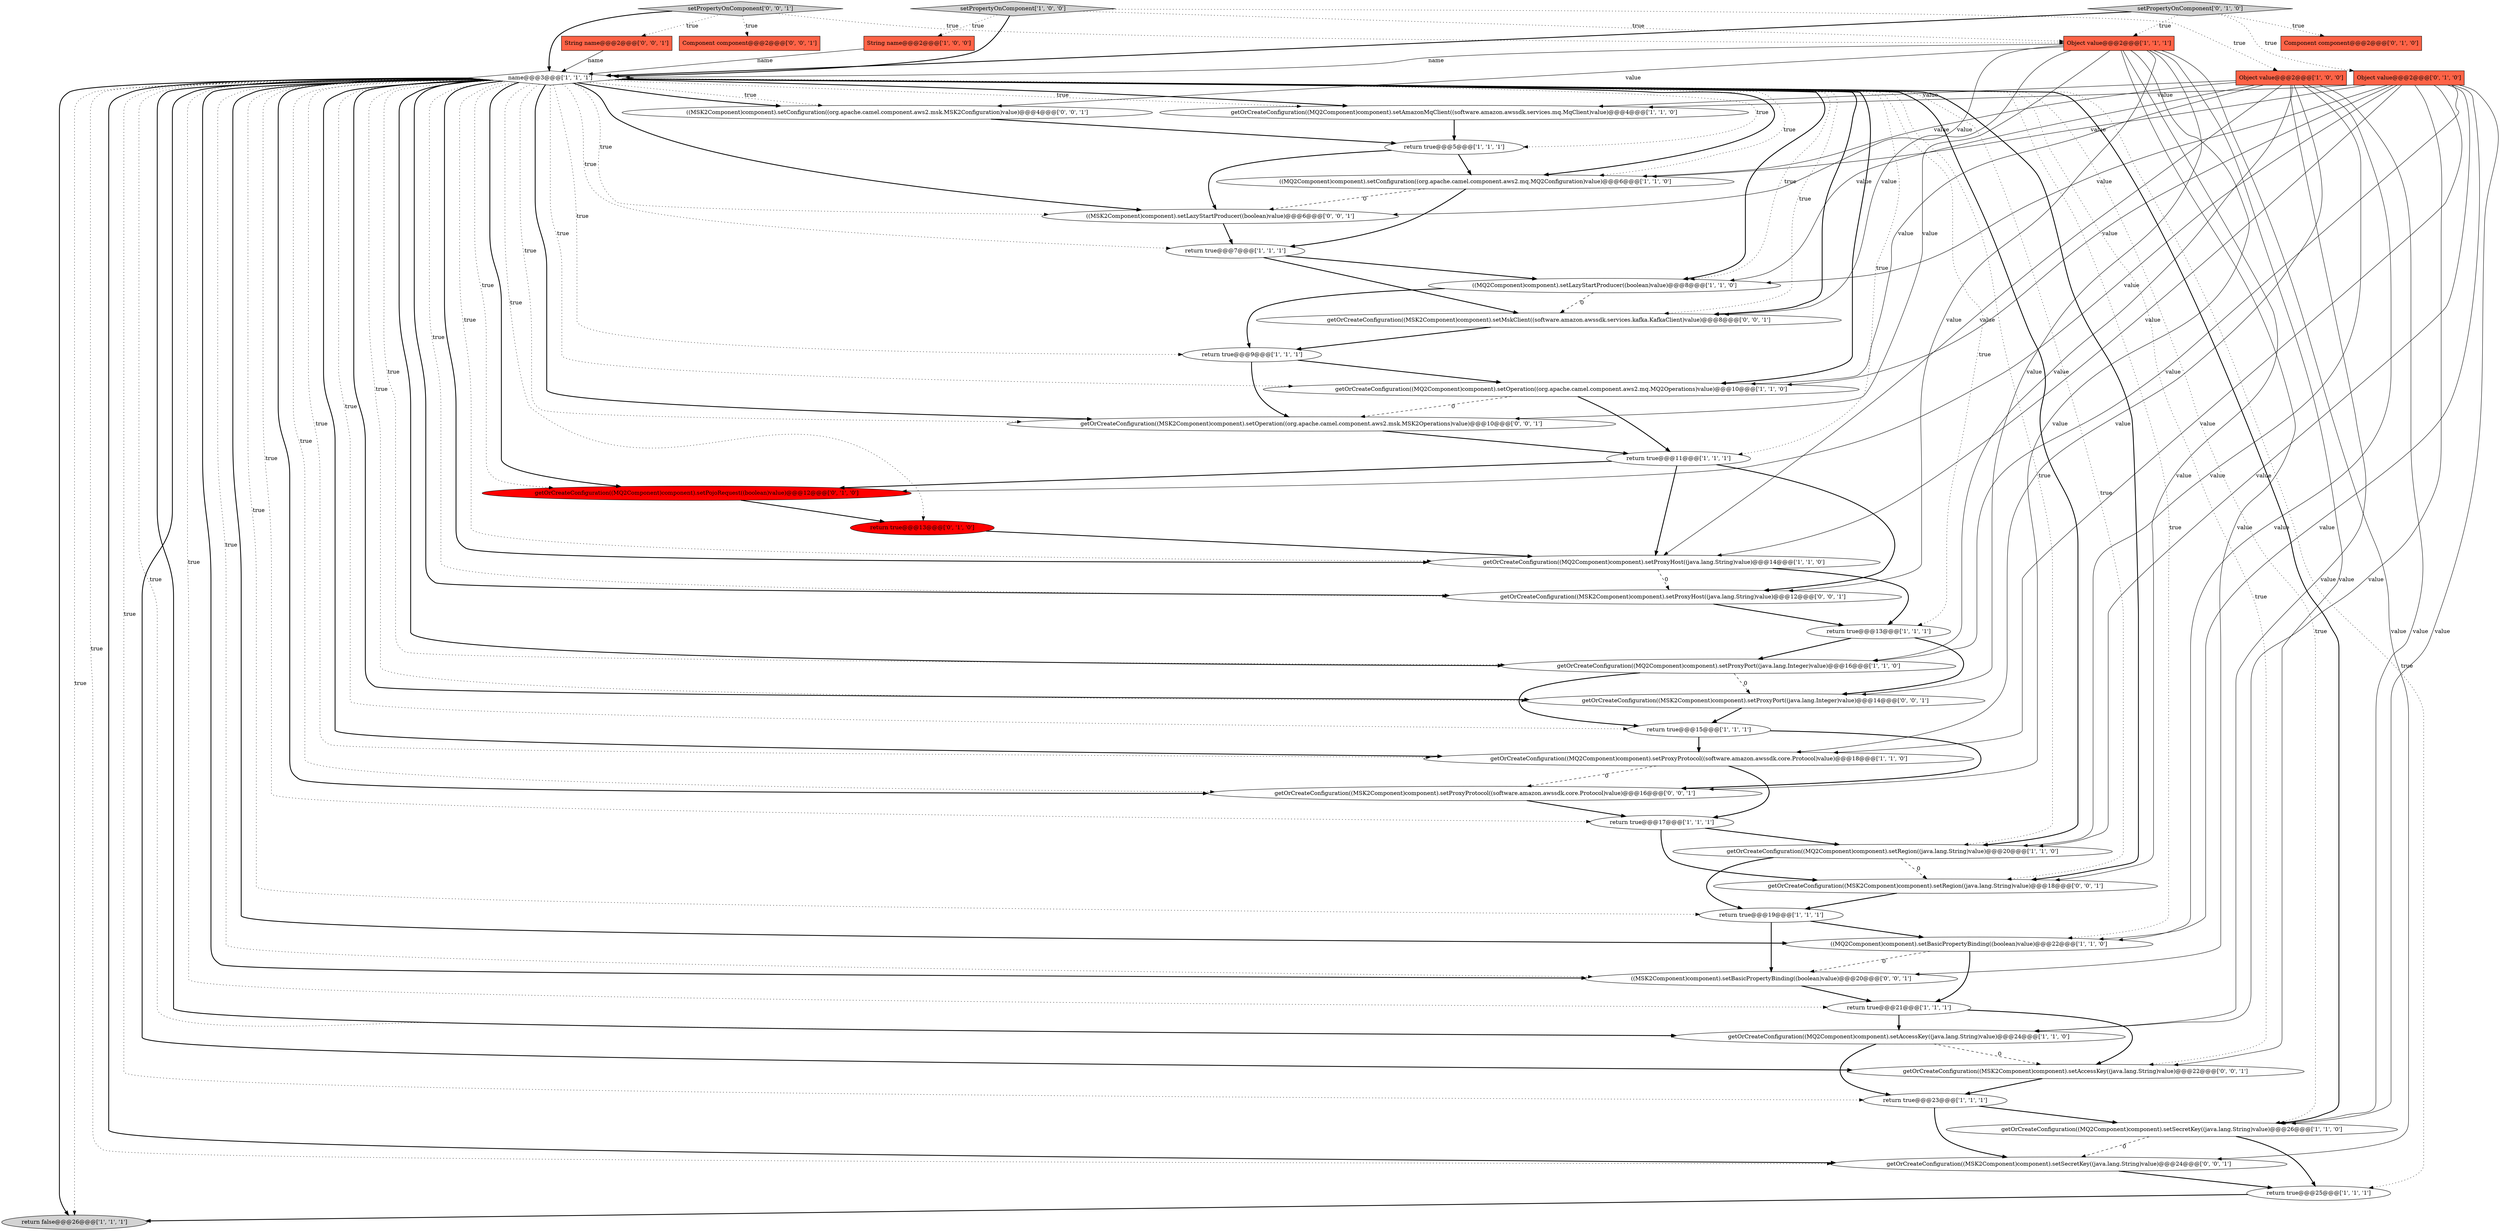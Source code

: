 digraph {
26 [style = filled, label = "return true@@@21@@@['1', '1', '1']", fillcolor = white, shape = ellipse image = "AAA0AAABBB1BBB"];
33 [style = filled, label = "getOrCreateConfiguration((MSK2Component)component).setOperation((org.apache.camel.component.aws2.msk.MSK2Operations)value)@@@10@@@['0', '0', '1']", fillcolor = white, shape = ellipse image = "AAA0AAABBB3BBB"];
22 [style = filled, label = "getOrCreateConfiguration((MQ2Component)component).setOperation((org.apache.camel.component.aws2.mq.MQ2Operations)value)@@@10@@@['1', '1', '0']", fillcolor = white, shape = ellipse image = "AAA0AAABBB1BBB"];
32 [style = filled, label = "setPropertyOnComponent['0', '1', '0']", fillcolor = lightgray, shape = diamond image = "AAA0AAABBB2BBB"];
40 [style = filled, label = "getOrCreateConfiguration((MSK2Component)component).setRegion((java.lang.String)value)@@@18@@@['0', '0', '1']", fillcolor = white, shape = ellipse image = "AAA0AAABBB3BBB"];
46 [style = filled, label = "getOrCreateConfiguration((MSK2Component)component).setProxyHost((java.lang.String)value)@@@12@@@['0', '0', '1']", fillcolor = white, shape = ellipse image = "AAA0AAABBB3BBB"];
1 [style = filled, label = "((MQ2Component)component).setBasicPropertyBinding((boolean)value)@@@22@@@['1', '1', '0']", fillcolor = white, shape = ellipse image = "AAA0AAABBB1BBB"];
18 [style = filled, label = "getOrCreateConfiguration((MQ2Component)component).setAccessKey((java.lang.String)value)@@@24@@@['1', '1', '0']", fillcolor = white, shape = ellipse image = "AAA0AAABBB1BBB"];
11 [style = filled, label = "return true@@@9@@@['1', '1', '1']", fillcolor = white, shape = ellipse image = "AAA0AAABBB1BBB"];
9 [style = filled, label = "getOrCreateConfiguration((MQ2Component)component).setProxyHost((java.lang.String)value)@@@14@@@['1', '1', '0']", fillcolor = white, shape = ellipse image = "AAA0AAABBB1BBB"];
23 [style = filled, label = "getOrCreateConfiguration((MQ2Component)component).setProxyPort((java.lang.Integer)value)@@@16@@@['1', '1', '0']", fillcolor = white, shape = ellipse image = "AAA0AAABBB1BBB"];
29 [style = filled, label = "Object value@@@2@@@['0', '1', '0']", fillcolor = tomato, shape = box image = "AAA0AAABBB2BBB"];
0 [style = filled, label = "return true@@@13@@@['1', '1', '1']", fillcolor = white, shape = ellipse image = "AAA0AAABBB1BBB"];
15 [style = filled, label = "((MQ2Component)component).setLazyStartProducer((boolean)value)@@@8@@@['1', '1', '0']", fillcolor = white, shape = ellipse image = "AAA0AAABBB1BBB"];
34 [style = filled, label = "((MSK2Component)component).setBasicPropertyBinding((boolean)value)@@@20@@@['0', '0', '1']", fillcolor = white, shape = ellipse image = "AAA0AAABBB3BBB"];
38 [style = filled, label = "getOrCreateConfiguration((MSK2Component)component).setSecretKey((java.lang.String)value)@@@24@@@['0', '0', '1']", fillcolor = white, shape = ellipse image = "AAA0AAABBB3BBB"];
20 [style = filled, label = "((MQ2Component)component).setConfiguration((org.apache.camel.component.aws2.mq.MQ2Configuration)value)@@@6@@@['1', '1', '0']", fillcolor = white, shape = ellipse image = "AAA0AAABBB1BBB"];
13 [style = filled, label = "return true@@@7@@@['1', '1', '1']", fillcolor = white, shape = ellipse image = "AAA0AAABBB1BBB"];
42 [style = filled, label = "getOrCreateConfiguration((MSK2Component)component).setAccessKey((java.lang.String)value)@@@22@@@['0', '0', '1']", fillcolor = white, shape = ellipse image = "AAA0AAABBB3BBB"];
19 [style = filled, label = "name@@@3@@@['1', '1', '1']", fillcolor = white, shape = diamond image = "AAA0AAABBB1BBB"];
14 [style = filled, label = "return true@@@23@@@['1', '1', '1']", fillcolor = white, shape = ellipse image = "AAA0AAABBB1BBB"];
2 [style = filled, label = "return true@@@17@@@['1', '1', '1']", fillcolor = white, shape = ellipse image = "AAA0AAABBB1BBB"];
16 [style = filled, label = "Object value@@@2@@@['1', '1', '1']", fillcolor = tomato, shape = box image = "AAA0AAABBB1BBB"];
10 [style = filled, label = "String name@@@2@@@['1', '0', '0']", fillcolor = tomato, shape = box image = "AAA0AAABBB1BBB"];
37 [style = filled, label = "String name@@@2@@@['0', '0', '1']", fillcolor = tomato, shape = box image = "AAA0AAABBB3BBB"];
27 [style = filled, label = "setPropertyOnComponent['1', '0', '0']", fillcolor = lightgray, shape = diamond image = "AAA0AAABBB1BBB"];
44 [style = filled, label = "getOrCreateConfiguration((MSK2Component)component).setProxyProtocol((software.amazon.awssdk.core.Protocol)value)@@@16@@@['0', '0', '1']", fillcolor = white, shape = ellipse image = "AAA0AAABBB3BBB"];
8 [style = filled, label = "getOrCreateConfiguration((MQ2Component)component).setAmazonMqClient((software.amazon.awssdk.services.mq.MqClient)value)@@@4@@@['1', '1', '0']", fillcolor = white, shape = ellipse image = "AAA0AAABBB1BBB"];
31 [style = filled, label = "getOrCreateConfiguration((MQ2Component)component).setPojoRequest((boolean)value)@@@12@@@['0', '1', '0']", fillcolor = red, shape = ellipse image = "AAA1AAABBB2BBB"];
12 [style = filled, label = "getOrCreateConfiguration((MQ2Component)component).setSecretKey((java.lang.String)value)@@@26@@@['1', '1', '0']", fillcolor = white, shape = ellipse image = "AAA0AAABBB1BBB"];
30 [style = filled, label = "Component component@@@2@@@['0', '1', '0']", fillcolor = tomato, shape = box image = "AAA0AAABBB2BBB"];
4 [style = filled, label = "getOrCreateConfiguration((MQ2Component)component).setProxyProtocol((software.amazon.awssdk.core.Protocol)value)@@@18@@@['1', '1', '0']", fillcolor = white, shape = ellipse image = "AAA0AAABBB1BBB"];
25 [style = filled, label = "return false@@@26@@@['1', '1', '1']", fillcolor = lightgray, shape = ellipse image = "AAA0AAABBB1BBB"];
28 [style = filled, label = "return true@@@13@@@['0', '1', '0']", fillcolor = red, shape = ellipse image = "AAA1AAABBB2BBB"];
6 [style = filled, label = "Object value@@@2@@@['1', '0', '0']", fillcolor = tomato, shape = box image = "AAA0AAABBB1BBB"];
41 [style = filled, label = "getOrCreateConfiguration((MSK2Component)component).setMskClient((software.amazon.awssdk.services.kafka.KafkaClient)value)@@@8@@@['0', '0', '1']", fillcolor = white, shape = ellipse image = "AAA0AAABBB3BBB"];
35 [style = filled, label = "Component component@@@2@@@['0', '0', '1']", fillcolor = tomato, shape = box image = "AAA0AAABBB3BBB"];
45 [style = filled, label = "((MSK2Component)component).setLazyStartProducer((boolean)value)@@@6@@@['0', '0', '1']", fillcolor = white, shape = ellipse image = "AAA0AAABBB3BBB"];
36 [style = filled, label = "setPropertyOnComponent['0', '0', '1']", fillcolor = lightgray, shape = diamond image = "AAA0AAABBB3BBB"];
7 [style = filled, label = "getOrCreateConfiguration((MQ2Component)component).setRegion((java.lang.String)value)@@@20@@@['1', '1', '0']", fillcolor = white, shape = ellipse image = "AAA0AAABBB1BBB"];
39 [style = filled, label = "getOrCreateConfiguration((MSK2Component)component).setProxyPort((java.lang.Integer)value)@@@14@@@['0', '0', '1']", fillcolor = white, shape = ellipse image = "AAA0AAABBB3BBB"];
43 [style = filled, label = "((MSK2Component)component).setConfiguration((org.apache.camel.component.aws2.msk.MSK2Configuration)value)@@@4@@@['0', '0', '1']", fillcolor = white, shape = ellipse image = "AAA0AAABBB3BBB"];
5 [style = filled, label = "return true@@@5@@@['1', '1', '1']", fillcolor = white, shape = ellipse image = "AAA0AAABBB1BBB"];
3 [style = filled, label = "return true@@@15@@@['1', '1', '1']", fillcolor = white, shape = ellipse image = "AAA0AAABBB1BBB"];
17 [style = filled, label = "return true@@@19@@@['1', '1', '1']", fillcolor = white, shape = ellipse image = "AAA0AAABBB1BBB"];
24 [style = filled, label = "return true@@@11@@@['1', '1', '1']", fillcolor = white, shape = ellipse image = "AAA0AAABBB1BBB"];
21 [style = filled, label = "return true@@@25@@@['1', '1', '1']", fillcolor = white, shape = ellipse image = "AAA0AAABBB1BBB"];
19->40 [style = dotted, label="true"];
12->38 [style = dashed, label="0"];
36->16 [style = dotted, label="true"];
46->0 [style = bold, label=""];
5->20 [style = bold, label=""];
16->34 [style = solid, label="value"];
29->20 [style = solid, label="value"];
28->9 [style = bold, label=""];
5->45 [style = bold, label=""];
19->45 [style = dotted, label="true"];
41->11 [style = bold, label=""];
3->4 [style = bold, label=""];
6->9 [style = solid, label="value"];
6->4 [style = solid, label="value"];
16->33 [style = solid, label="value"];
19->44 [style = bold, label=""];
19->1 [style = bold, label=""];
19->44 [style = dotted, label="true"];
15->11 [style = bold, label=""];
19->9 [style = bold, label=""];
34->26 [style = bold, label=""];
19->11 [style = dotted, label="true"];
23->39 [style = dashed, label="0"];
16->45 [style = solid, label="value"];
6->18 [style = solid, label="value"];
32->30 [style = dotted, label="true"];
11->33 [style = bold, label=""];
27->19 [style = bold, label=""];
6->20 [style = solid, label="value"];
19->15 [style = bold, label=""];
9->46 [style = dashed, label="0"];
24->46 [style = bold, label=""];
19->42 [style = bold, label=""];
44->2 [style = bold, label=""];
19->34 [style = bold, label=""];
26->42 [style = bold, label=""];
19->18 [style = bold, label=""];
6->8 [style = solid, label="value"];
19->12 [style = bold, label=""];
19->17 [style = dotted, label="true"];
6->1 [style = solid, label="value"];
19->38 [style = dotted, label="true"];
12->21 [style = bold, label=""];
16->46 [style = solid, label="value"];
19->20 [style = bold, label=""];
1->34 [style = dashed, label="0"];
29->7 [style = solid, label="value"];
19->39 [style = bold, label=""];
19->33 [style = dotted, label="true"];
16->19 [style = solid, label="name"];
14->38 [style = bold, label=""];
29->1 [style = solid, label="value"];
29->18 [style = solid, label="value"];
29->23 [style = solid, label="value"];
19->21 [style = dotted, label="true"];
6->7 [style = solid, label="value"];
23->3 [style = bold, label=""];
4->2 [style = bold, label=""];
21->25 [style = bold, label=""];
19->25 [style = bold, label=""];
18->42 [style = dashed, label="0"];
17->34 [style = bold, label=""];
0->23 [style = bold, label=""];
19->41 [style = bold, label=""];
19->4 [style = dotted, label="true"];
19->3 [style = dotted, label="true"];
19->0 [style = dotted, label="true"];
19->9 [style = dotted, label="true"];
19->22 [style = dotted, label="true"];
19->41 [style = dotted, label="true"];
40->17 [style = bold, label=""];
6->12 [style = solid, label="value"];
13->15 [style = bold, label=""];
31->28 [style = bold, label=""];
19->46 [style = bold, label=""];
29->31 [style = solid, label="value"];
29->12 [style = solid, label="value"];
19->38 [style = bold, label=""];
19->22 [style = bold, label=""];
4->44 [style = dashed, label="0"];
19->26 [style = dotted, label="true"];
0->39 [style = bold, label=""];
19->33 [style = bold, label=""];
37->19 [style = solid, label="name"];
19->1 [style = dotted, label="true"];
19->34 [style = dotted, label="true"];
29->4 [style = solid, label="value"];
20->13 [style = bold, label=""];
7->17 [style = bold, label=""];
17->1 [style = bold, label=""];
22->33 [style = dashed, label="0"];
19->18 [style = dotted, label="true"];
10->19 [style = solid, label="name"];
19->12 [style = dotted, label="true"];
19->24 [style = dotted, label="true"];
19->7 [style = dotted, label="true"];
19->15 [style = dotted, label="true"];
32->19 [style = bold, label=""];
19->42 [style = dotted, label="true"];
19->8 [style = dotted, label="true"];
36->37 [style = dotted, label="true"];
15->41 [style = dashed, label="0"];
42->14 [style = bold, label=""];
16->42 [style = solid, label="value"];
13->41 [style = bold, label=""];
16->40 [style = solid, label="value"];
29->9 [style = solid, label="value"];
19->28 [style = dotted, label="true"];
19->45 [style = bold, label=""];
3->44 [style = bold, label=""];
24->31 [style = bold, label=""];
43->5 [style = bold, label=""];
33->24 [style = bold, label=""];
19->43 [style = dotted, label="true"];
19->5 [style = dotted, label="true"];
11->22 [style = bold, label=""];
16->39 [style = solid, label="value"];
19->39 [style = dotted, label="true"];
32->29 [style = dotted, label="true"];
19->40 [style = bold, label=""];
16->41 [style = solid, label="value"];
19->43 [style = bold, label=""];
19->31 [style = dotted, label="true"];
24->9 [style = bold, label=""];
36->19 [style = bold, label=""];
7->40 [style = dashed, label="0"];
27->16 [style = dotted, label="true"];
16->43 [style = solid, label="value"];
19->14 [style = dotted, label="true"];
19->25 [style = dotted, label="true"];
9->0 [style = bold, label=""];
19->31 [style = bold, label=""];
19->2 [style = dotted, label="true"];
20->45 [style = dashed, label="0"];
16->44 [style = solid, label="value"];
6->15 [style = solid, label="value"];
19->20 [style = dotted, label="true"];
27->10 [style = dotted, label="true"];
29->22 [style = solid, label="value"];
19->23 [style = dotted, label="true"];
39->3 [style = bold, label=""];
19->13 [style = dotted, label="true"];
45->13 [style = bold, label=""];
2->40 [style = bold, label=""];
1->26 [style = bold, label=""];
19->8 [style = bold, label=""];
29->15 [style = solid, label="value"];
8->5 [style = bold, label=""];
19->23 [style = bold, label=""];
16->38 [style = solid, label="value"];
14->12 [style = bold, label=""];
19->46 [style = dotted, label="true"];
6->22 [style = solid, label="value"];
38->21 [style = bold, label=""];
29->8 [style = solid, label="value"];
19->4 [style = bold, label=""];
27->6 [style = dotted, label="true"];
36->35 [style = dotted, label="true"];
22->24 [style = bold, label=""];
2->7 [style = bold, label=""];
32->16 [style = dotted, label="true"];
19->7 [style = bold, label=""];
18->14 [style = bold, label=""];
6->23 [style = solid, label="value"];
26->18 [style = bold, label=""];
}
